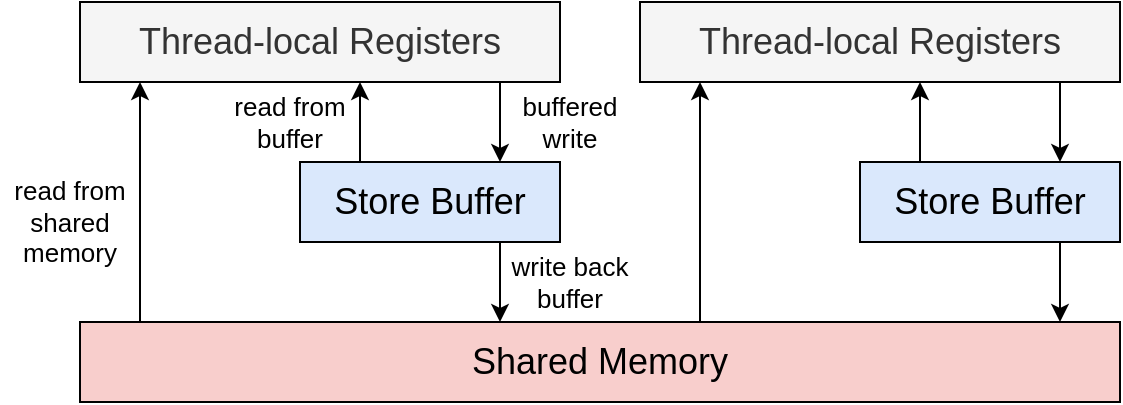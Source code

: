 <mxfile version="20.3.0" type="device"><diagram id="NnF2F9ggQbhgR7F5IT0e" name="Page-1"><mxGraphModel dx="630" dy="531" grid="1" gridSize="10" guides="1" tooltips="1" connect="1" arrows="1" fold="1" page="1" pageScale="1" pageWidth="827" pageHeight="1169" math="0" shadow="0"><root><mxCell id="0"/><mxCell id="1" parent="0"/><mxCell id="z3oI-gGLi3c49eIXqnBH-1" value="Thread-local Registers" style="rounded=0;whiteSpace=wrap;html=1;fontSize=18;fillColor=#f5f5f5;fontColor=#333333;strokeColor=#000000;" vertex="1" parent="1"><mxGeometry x="80" y="200" width="240" height="40" as="geometry"/></mxCell><mxCell id="z3oI-gGLi3c49eIXqnBH-3" value="Store Buffer" style="rounded=0;whiteSpace=wrap;html=1;fontSize=18;fillColor=#dae8fc;strokeColor=#000000;" vertex="1" parent="1"><mxGeometry x="190" y="280" width="130" height="40" as="geometry"/></mxCell><mxCell id="z3oI-gGLi3c49eIXqnBH-4" value="Shared Memory" style="rounded=0;whiteSpace=wrap;html=1;fontSize=18;fillColor=#f8cecc;strokeColor=#000000;" vertex="1" parent="1"><mxGeometry x="80" y="360" width="520" height="40" as="geometry"/></mxCell><mxCell id="z3oI-gGLi3c49eIXqnBH-5" value="Thread-local Registers" style="rounded=0;whiteSpace=wrap;html=1;fontSize=18;fillColor=#f5f5f5;fontColor=#333333;strokeColor=#000000;" vertex="1" parent="1"><mxGeometry x="360" y="200" width="240" height="40" as="geometry"/></mxCell><mxCell id="z3oI-gGLi3c49eIXqnBH-7" value="" style="endArrow=classic;html=1;rounded=0;fontSize=18;" edge="1" parent="1"><mxGeometry width="50" height="50" relative="1" as="geometry"><mxPoint x="110" y="360" as="sourcePoint"/><mxPoint x="110" y="240" as="targetPoint"/></mxGeometry></mxCell><mxCell id="z3oI-gGLi3c49eIXqnBH-8" value="" style="endArrow=classic;html=1;rounded=0;fontSize=18;" edge="1" parent="1"><mxGeometry width="50" height="50" relative="1" as="geometry"><mxPoint x="220" y="280" as="sourcePoint"/><mxPoint x="220" y="240" as="targetPoint"/></mxGeometry></mxCell><mxCell id="z3oI-gGLi3c49eIXqnBH-9" value="" style="endArrow=classic;html=1;rounded=0;fontSize=18;" edge="1" parent="1"><mxGeometry width="50" height="50" relative="1" as="geometry"><mxPoint x="290" y="320" as="sourcePoint"/><mxPoint x="290" y="360" as="targetPoint"/></mxGeometry></mxCell><mxCell id="z3oI-gGLi3c49eIXqnBH-10" value="" style="endArrow=classic;html=1;rounded=0;fontSize=18;" edge="1" parent="1"><mxGeometry width="50" height="50" relative="1" as="geometry"><mxPoint x="290" y="240" as="sourcePoint"/><mxPoint x="290" y="280" as="targetPoint"/></mxGeometry></mxCell><mxCell id="z3oI-gGLi3c49eIXqnBH-15" value="buffered&lt;br&gt;write" style="text;html=1;strokeColor=none;fillColor=none;align=center;verticalAlign=middle;whiteSpace=wrap;rounded=0;fontSize=13;" vertex="1" parent="1"><mxGeometry x="290" y="240" width="70" height="40" as="geometry"/></mxCell><mxCell id="z3oI-gGLi3c49eIXqnBH-16" value="read from buffer" style="text;html=1;strokeColor=none;fillColor=none;align=center;verticalAlign=middle;whiteSpace=wrap;rounded=0;fontSize=13;" vertex="1" parent="1"><mxGeometry x="150" y="240" width="70" height="40" as="geometry"/></mxCell><mxCell id="z3oI-gGLi3c49eIXqnBH-17" value="read from shared memory" style="text;html=1;strokeColor=none;fillColor=none;align=center;verticalAlign=middle;whiteSpace=wrap;rounded=0;fontSize=13;" vertex="1" parent="1"><mxGeometry x="40" y="290" width="70" height="40" as="geometry"/></mxCell><mxCell id="z3oI-gGLi3c49eIXqnBH-18" value="write back buffer" style="text;html=1;strokeColor=none;fillColor=none;align=center;verticalAlign=middle;whiteSpace=wrap;rounded=0;fontSize=13;" vertex="1" parent="1"><mxGeometry x="290" y="320" width="70" height="40" as="geometry"/></mxCell><mxCell id="z3oI-gGLi3c49eIXqnBH-19" value="Store Buffer" style="rounded=0;whiteSpace=wrap;html=1;fontSize=18;fillColor=#dae8fc;strokeColor=#000000;" vertex="1" parent="1"><mxGeometry x="470" y="280" width="130" height="40" as="geometry"/></mxCell><mxCell id="z3oI-gGLi3c49eIXqnBH-20" value="" style="endArrow=classic;html=1;rounded=0;fontSize=18;" edge="1" parent="1"><mxGeometry width="50" height="50" relative="1" as="geometry"><mxPoint x="390" y="360" as="sourcePoint"/><mxPoint x="390" y="240" as="targetPoint"/></mxGeometry></mxCell><mxCell id="z3oI-gGLi3c49eIXqnBH-21" value="" style="endArrow=classic;html=1;rounded=0;fontSize=18;" edge="1" parent="1"><mxGeometry width="50" height="50" relative="1" as="geometry"><mxPoint x="500" y="280" as="sourcePoint"/><mxPoint x="500" y="240" as="targetPoint"/></mxGeometry></mxCell><mxCell id="z3oI-gGLi3c49eIXqnBH-22" value="" style="endArrow=classic;html=1;rounded=0;fontSize=18;" edge="1" parent="1"><mxGeometry width="50" height="50" relative="1" as="geometry"><mxPoint x="570" y="320" as="sourcePoint"/><mxPoint x="570" y="360" as="targetPoint"/></mxGeometry></mxCell><mxCell id="z3oI-gGLi3c49eIXqnBH-23" value="" style="endArrow=classic;html=1;rounded=0;fontSize=18;" edge="1" parent="1"><mxGeometry width="50" height="50" relative="1" as="geometry"><mxPoint x="570" y="240" as="sourcePoint"/><mxPoint x="570" y="280" as="targetPoint"/></mxGeometry></mxCell></root></mxGraphModel></diagram></mxfile>